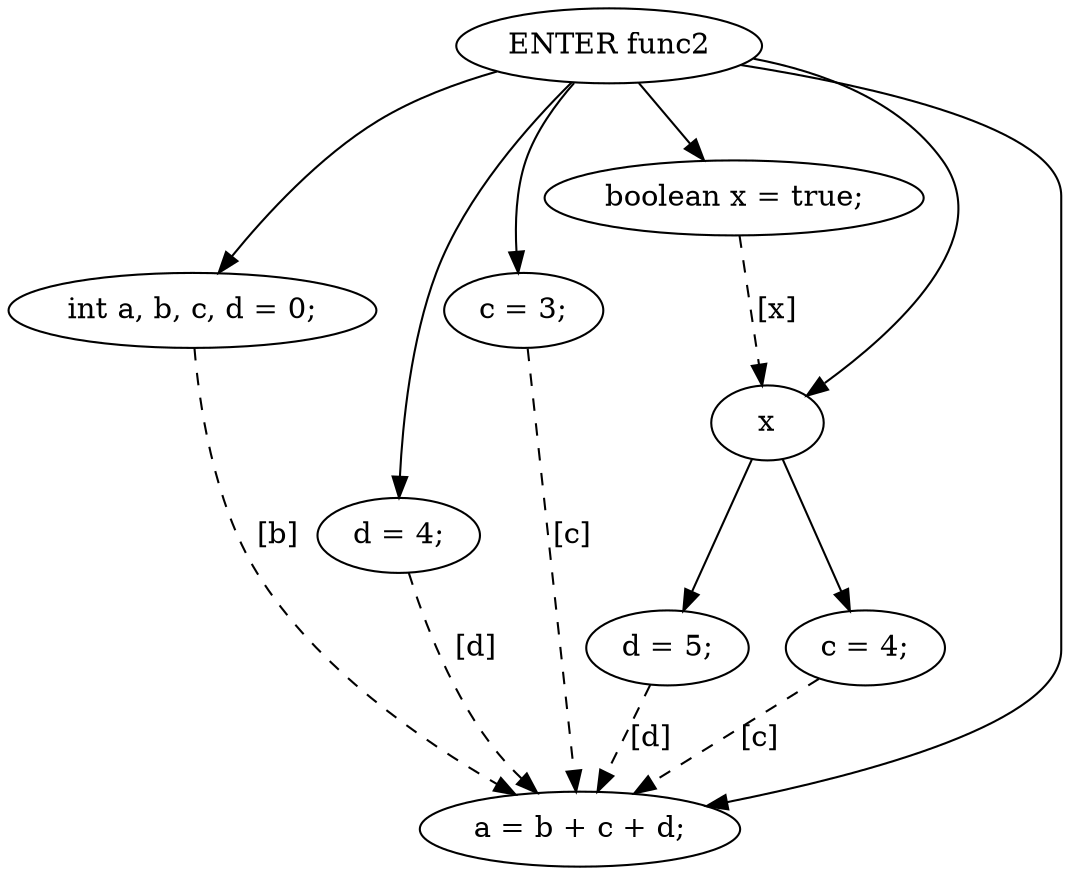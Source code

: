 digraph G {
  0 [ label="ENTER func2" ];
  2 [ label="int a, b, c, d = 0;" ];
  3 [ label="d = 4;" ];
  4 [ label="c = 3;" ];
  5 [ label="boolean x = true;" ];
  6 [ label="x" ];
  7 [ label="d = 5;" ];
  8 [ label="c = 4;" ];
  9 [ label="a = b + c + d;" ];
  5 -> 6 [ style="dashed" label="[x]" ];
  8 -> 9 [ style="dashed" label="[c]" ];
  3 -> 9 [ style="dashed" label="[d]" ];
  2 -> 9 [ style="dashed" label="[b]" ];
  7 -> 9 [ style="dashed" label="[d]" ];
  4 -> 9 [ style="dashed" label="[c]" ];
  0 -> 2 [ ];
  0 -> 3 [ ];
  0 -> 4 [ ];
  0 -> 5 [ ];
  0 -> 6 [ ];
  0 -> 9 [ ];
  6 -> 7 [ ];
  6 -> 8 [ ];
}
